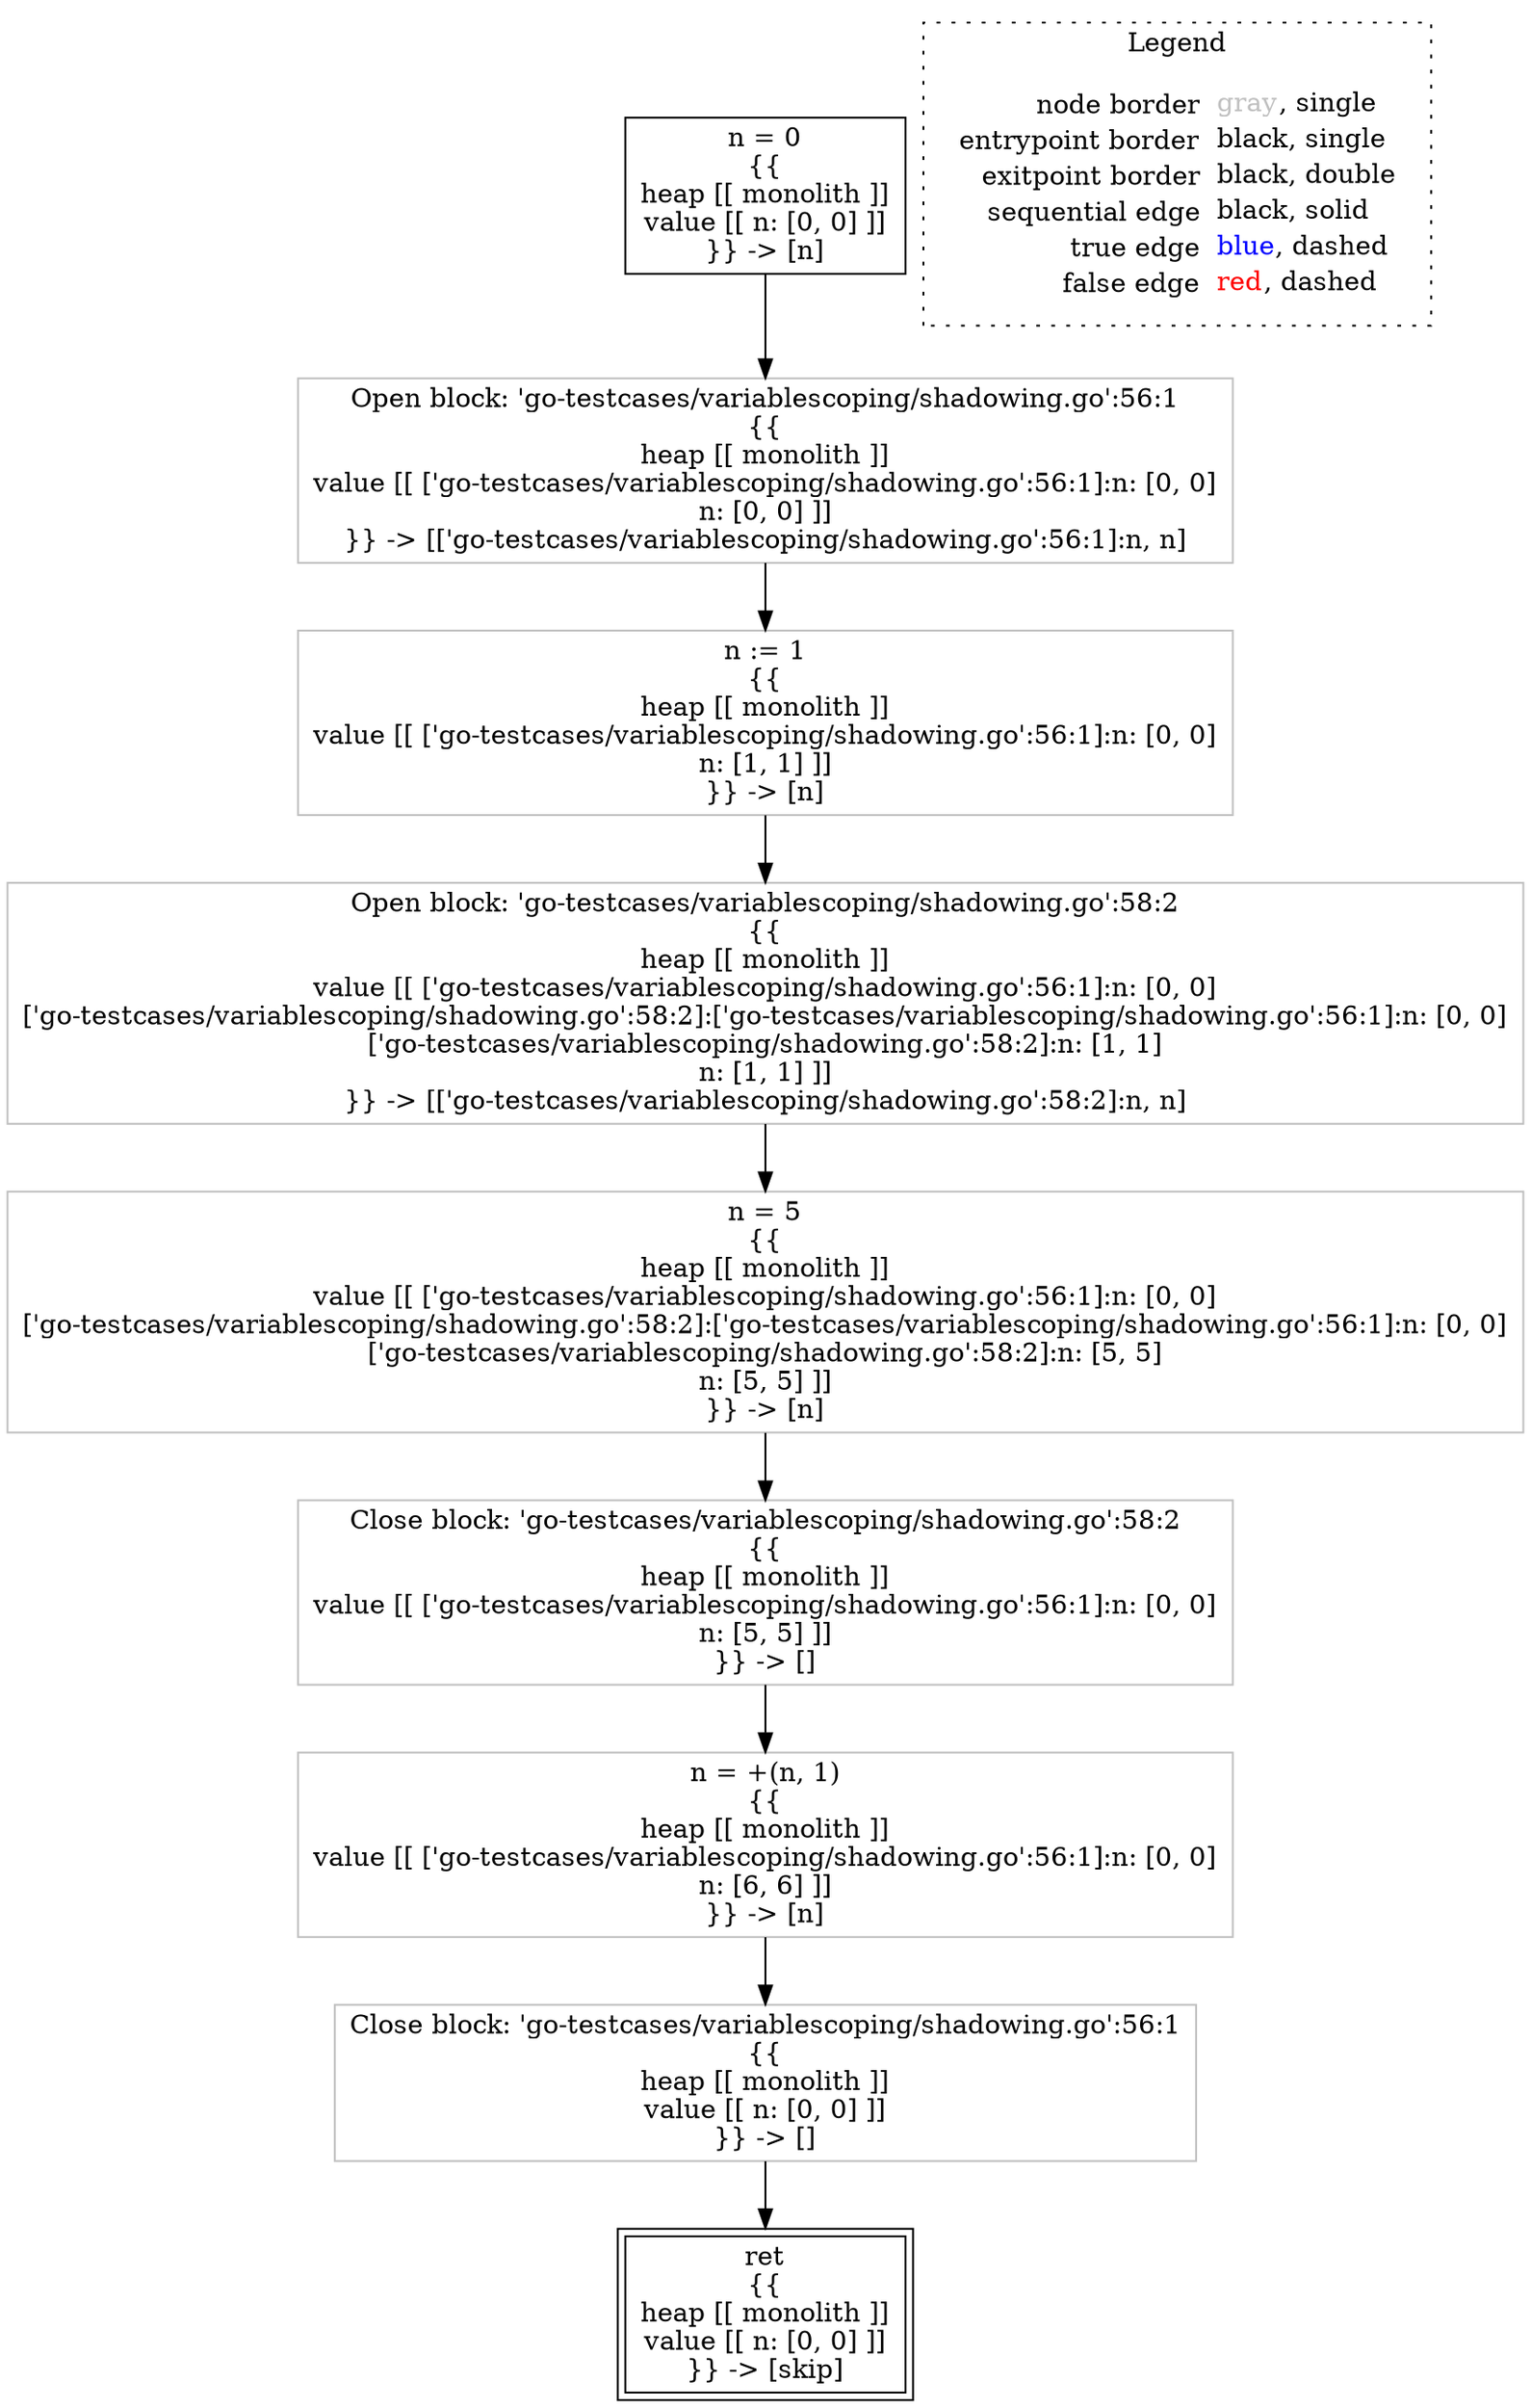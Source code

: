 digraph {
	"node0" [shape="rect",color="black",label=<n = 0<BR/>{{<BR/>heap [[ monolith ]]<BR/>value [[ n: [0, 0] ]]<BR/>}} -&gt; [n]>];
	"node1" [shape="rect",color="gray",label=<Open block: 'go-testcases/variablescoping/shadowing.go':58:2<BR/>{{<BR/>heap [[ monolith ]]<BR/>value [[ ['go-testcases/variablescoping/shadowing.go':56:1]:n: [0, 0]<BR/>['go-testcases/variablescoping/shadowing.go':58:2]:['go-testcases/variablescoping/shadowing.go':56:1]:n: [0, 0]<BR/>['go-testcases/variablescoping/shadowing.go':58:2]:n: [1, 1]<BR/>n: [1, 1] ]]<BR/>}} -&gt; [['go-testcases/variablescoping/shadowing.go':58:2]:n, n]>];
	"node2" [shape="rect",color="gray",label=<Close block: 'go-testcases/variablescoping/shadowing.go':58:2<BR/>{{<BR/>heap [[ monolith ]]<BR/>value [[ ['go-testcases/variablescoping/shadowing.go':56:1]:n: [0, 0]<BR/>n: [5, 5] ]]<BR/>}} -&gt; []>];
	"node3" [shape="rect",color="gray",label=<Close block: 'go-testcases/variablescoping/shadowing.go':56:1<BR/>{{<BR/>heap [[ monolith ]]<BR/>value [[ n: [0, 0] ]]<BR/>}} -&gt; []>];
	"node4" [shape="rect",color="black",peripheries="2",label=<ret<BR/>{{<BR/>heap [[ monolith ]]<BR/>value [[ n: [0, 0] ]]<BR/>}} -&gt; [skip]>];
	"node5" [shape="rect",color="gray",label=<n = +(n, 1)<BR/>{{<BR/>heap [[ monolith ]]<BR/>value [[ ['go-testcases/variablescoping/shadowing.go':56:1]:n: [0, 0]<BR/>n: [6, 6] ]]<BR/>}} -&gt; [n]>];
	"node6" [shape="rect",color="gray",label=<n = 5<BR/>{{<BR/>heap [[ monolith ]]<BR/>value [[ ['go-testcases/variablescoping/shadowing.go':56:1]:n: [0, 0]<BR/>['go-testcases/variablescoping/shadowing.go':58:2]:['go-testcases/variablescoping/shadowing.go':56:1]:n: [0, 0]<BR/>['go-testcases/variablescoping/shadowing.go':58:2]:n: [5, 5]<BR/>n: [5, 5] ]]<BR/>}} -&gt; [n]>];
	"node7" [shape="rect",color="gray",label=<Open block: 'go-testcases/variablescoping/shadowing.go':56:1<BR/>{{<BR/>heap [[ monolith ]]<BR/>value [[ ['go-testcases/variablescoping/shadowing.go':56:1]:n: [0, 0]<BR/>n: [0, 0] ]]<BR/>}} -&gt; [['go-testcases/variablescoping/shadowing.go':56:1]:n, n]>];
	"node8" [shape="rect",color="gray",label=<n := 1<BR/>{{<BR/>heap [[ monolith ]]<BR/>value [[ ['go-testcases/variablescoping/shadowing.go':56:1]:n: [0, 0]<BR/>n: [1, 1] ]]<BR/>}} -&gt; [n]>];
	"node1" -> "node6" [color="black"];
	"node2" -> "node5" [color="black"];
	"node3" -> "node4" [color="black"];
	"node5" -> "node3" [color="black"];
	"node6" -> "node2" [color="black"];
	"node0" -> "node7" [color="black"];
	"node7" -> "node8" [color="black"];
	"node8" -> "node1" [color="black"];
subgraph cluster_legend {
	label="Legend";
	style=dotted;
	node [shape=plaintext];
	"legend" [label=<<table border="0" cellpadding="2" cellspacing="0" cellborder="0"><tr><td align="right">node border&nbsp;</td><td align="left"><font color="gray">gray</font>, single</td></tr><tr><td align="right">entrypoint border&nbsp;</td><td align="left"><font color="black">black</font>, single</td></tr><tr><td align="right">exitpoint border&nbsp;</td><td align="left"><font color="black">black</font>, double</td></tr><tr><td align="right">sequential edge&nbsp;</td><td align="left"><font color="black">black</font>, solid</td></tr><tr><td align="right">true edge&nbsp;</td><td align="left"><font color="blue">blue</font>, dashed</td></tr><tr><td align="right">false edge&nbsp;</td><td align="left"><font color="red">red</font>, dashed</td></tr></table>>];
}

}
